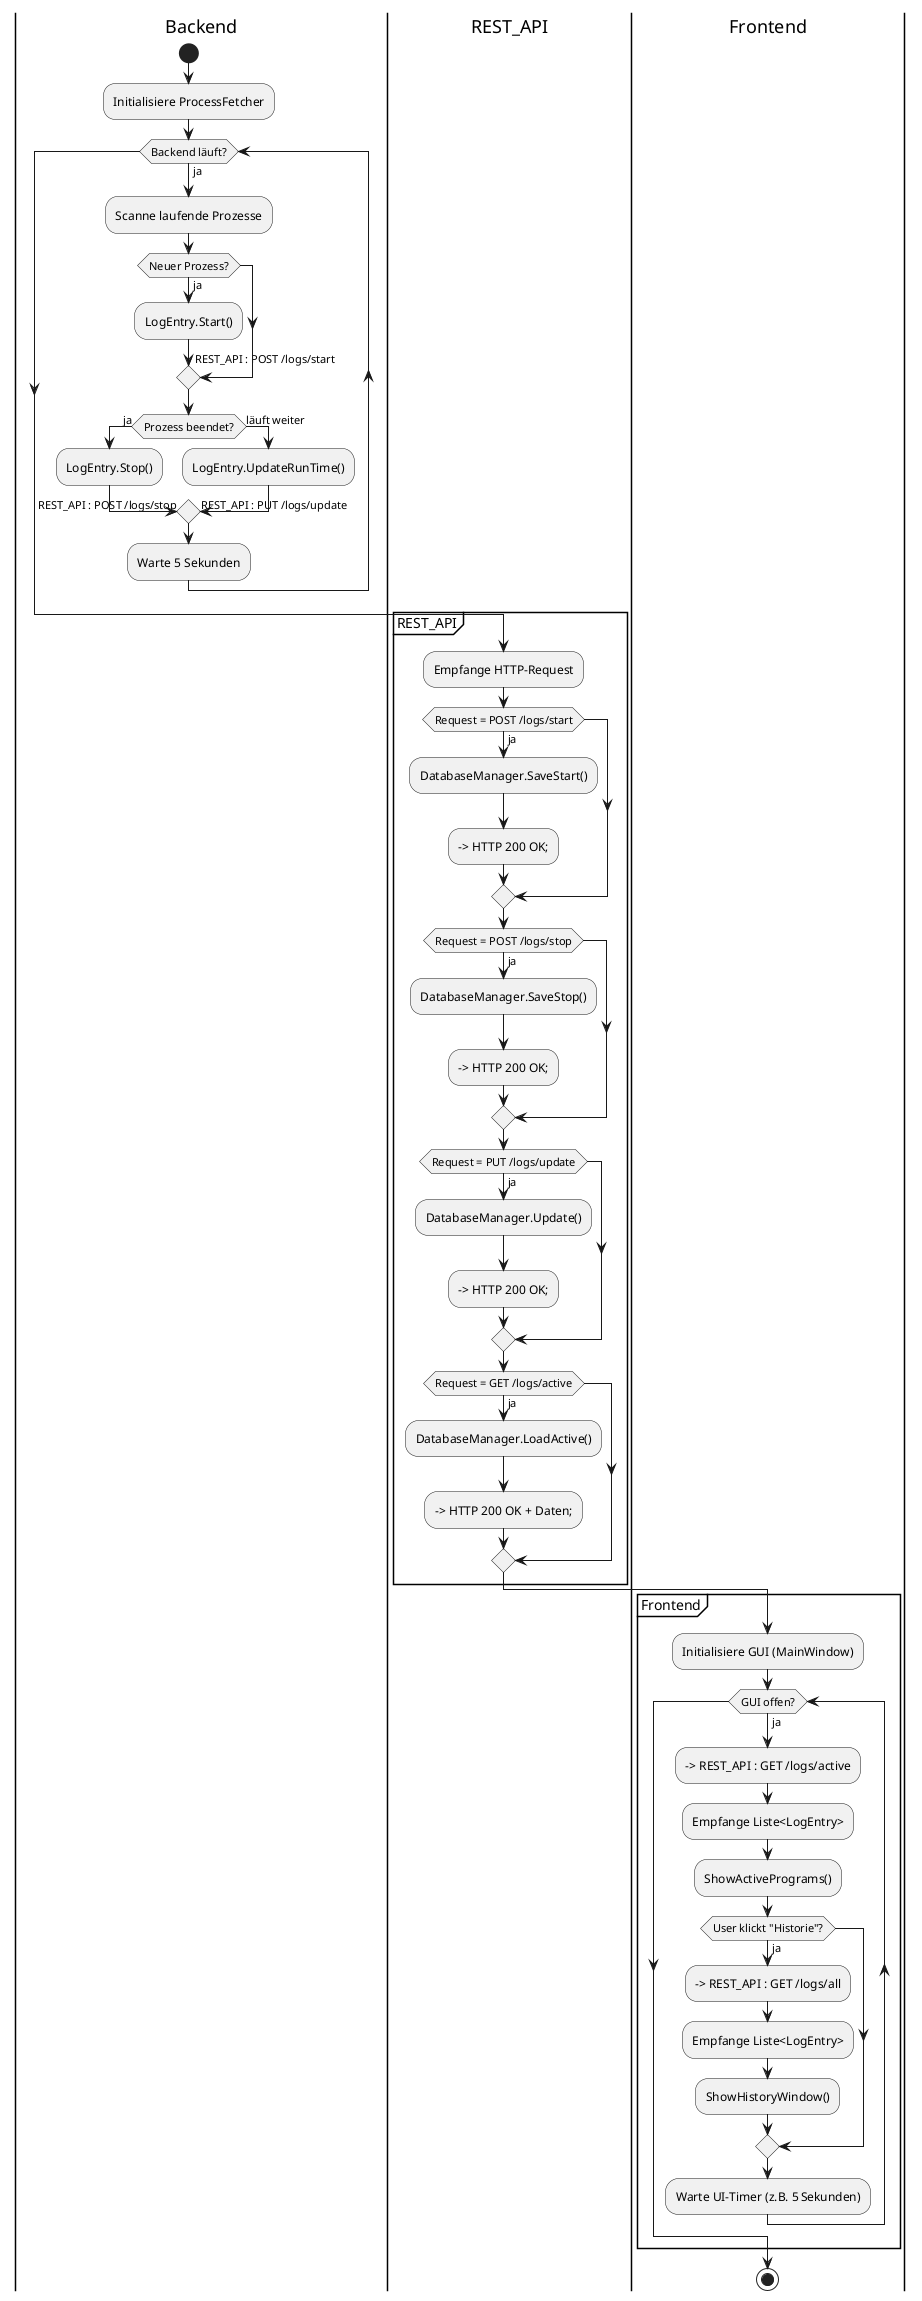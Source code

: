@startuml f
|Backend|
start
:Initialisiere ProcessFetcher;
while (Backend läuft?) is (ja)
  :Scanne laufende Prozesse;
  
  if (Neuer Prozess?) then (ja)
    :LogEntry.Start();
    -> REST_API : POST /logs/start;
  endif

  if (Prozess beendet?) then (ja)
    :LogEntry.Stop();
    -> REST_API : POST /logs/stop;
  else (läuft weiter)
    :LogEntry.UpdateRunTime();
    -> REST_API : PUT /logs/update;
  endif

  :Warte 5 Sekunden;
endwhile

|REST_API|
partition REST_API {
  :Empfange HTTP-Request;
  
  if (Request = POST /logs/start) then (ja)
    :DatabaseManager.SaveStart();
    --> HTTP 200 OK;
  endif
  
  if (Request = POST /logs/stop) then (ja)
    :DatabaseManager.SaveStop();
    --> HTTP 200 OK;
  endif
  
  if (Request = PUT /logs/update) then (ja)
    :DatabaseManager.Update();
    --> HTTP 200 OK;
  endif
  
  if (Request = GET /logs/active) then (ja)
    :DatabaseManager.LoadActive();
    --> HTTP 200 OK + Daten;
  endif
}

|Frontend|
partition Frontend {
  :Initialisiere GUI (MainWindow);
  while (GUI offen?) is (ja)
    :-> REST_API : GET /logs/active;
    :Empfange Liste<LogEntry>;
    :ShowActivePrograms();
    
    if (User klickt "Historie"?) then (ja)
      :-> REST_API : GET /logs/all;
      :Empfange Liste<LogEntry>;
      :ShowHistoryWindow();
    endif
    
    :Warte UI-Timer (z.B. 5 Sekunden);
  endwhile
}
stop
@enduml
